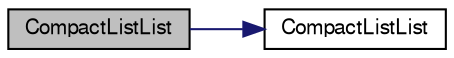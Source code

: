 digraph "CompactListList"
{
  bgcolor="transparent";
  edge [fontname="FreeSans",fontsize="10",labelfontname="FreeSans",labelfontsize="10"];
  node [fontname="FreeSans",fontsize="10",shape=record];
  rankdir="LR";
  Node12 [label="CompactListList",height=0.2,width=0.4,color="black", fillcolor="grey75", style="filled", fontcolor="black"];
  Node12 -> Node13 [color="midnightblue",fontsize="10",style="solid",fontname="FreeSans"];
  Node13 [label="CompactListList",height=0.2,width=0.4,color="black",URL="$a21674.html#a0d48455603b376bd565b1a7a89f027af",tooltip="Null constructor. "];
}
